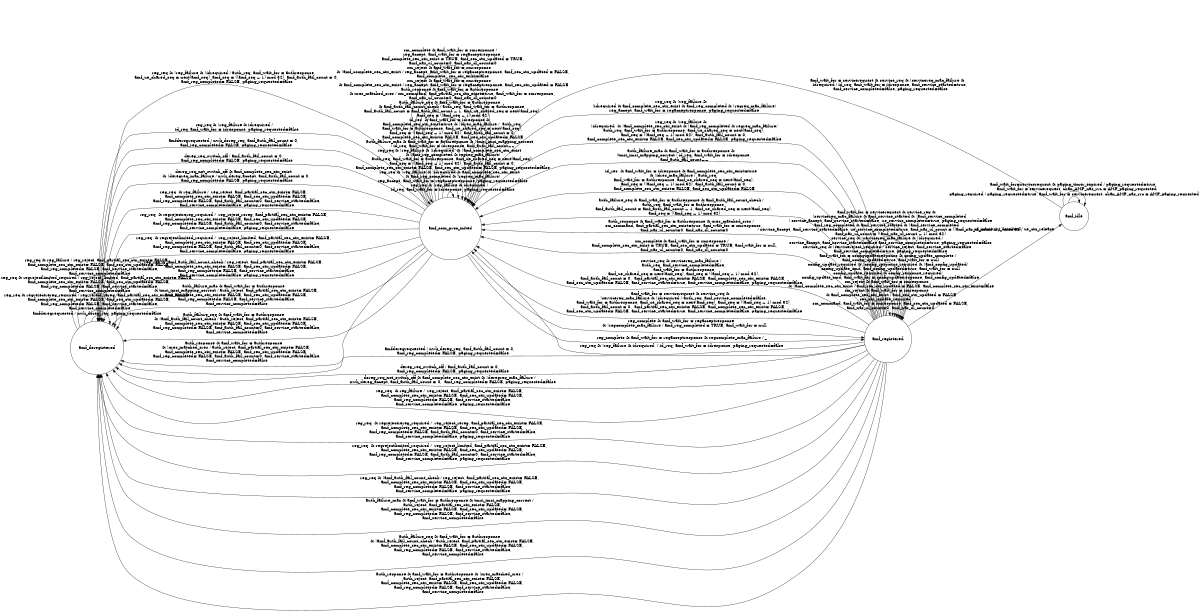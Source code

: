 digraph amf{
rankdir = LR;
size = "8,5"
node [shape = circle, label="amf_deregistered"]amf_deregistered;
node [shape = circle, label="amf_com_proc_inited"]amf_com_proc_inited;
node [shape = circle, label="amf_registered"]amf_registered;
node [shape = circle, label="amf_idle"]amf_idle;


//initial_state: amf_deregistered
//incoming messages: null_action; dereg_req_switch_off; reg_req; dereg_req_not_switch_off; id_res; auth_response; auth_failure_mac; auth_failure_seq; sm_complete; sm_reject; reg_complete; config_update_complete; service_req; ue_dereg_accept
//outgoing messages: null_action; auth_reject; reg_reject; reg_rej_rereg; reg_reject_limited; nwk_dereg_req; service_reject; id_req; auth_req; sm_command; reg_accept; config_update_cmd; service_accept; ue_ctx_release; nwk_dereg_accept;
////rrcincomingmessages: null_action; amf_nas_ul_info_transfer
////rrcoutgoingmessages: null_action; amf_nas_dl_info_transfer
//environment variables: amfderegrequested; reg_failure; idrequired; regreq_mac_failure; deregreq_mac_failure; tmsi_imsi_mapping_correct; idres_mac_failure; xres_matched_sres; regcomplete_mac_failure; amf_config_update_required; sec_ctx_update_required; config_update_required; config_response_required; ue_inactivity_detected; paging_required; servicereq_mac_failure; servicereject_required; paging_timer_expired; regrejectrereg_required; regrejectedlimited_required
//state variables: amf_partial_sec_ctx_exist{true, false}<false>; amf_complete_sec_ctx_exist{true, false}<false>; amf_reg_completed{true, false}<false>; amf_config_updated{true, false}<false>; amf_sec_ctx_updated{true, false}<false>; amf_service_completed{true, false}<true>; amf_service_started{true, false}<false>; paging_requested{true, false}<false>; amf_wait_for{null, idresponse, authresponse, smresponse, regacceptresponse, configupdateresponse, servicerequest}<null>;chan_AMF_rrc_nas{AMF_ul_info_transfer, AMF_rrc_nas_null}<AMF_rrc_nas_null>; chan_AMF_nas_rrc{AMF_dl_info_transfer, AMF_paging_requested, AMF_ctx_release_requested, AMF_nas_rrc_null}<AMF_nas_rrc_null>
//sequence variables: amf_nas_ul_count {0, 32}<0, ((amf_nas_ul_count + 1) mod 32)>; amf_nas_dl_count {0, 32}<0, ((ue_nas_dl_count + 1) mod 32)>; amf_auth_fail_count{0,5}<0,ue_auth_fail_count+1>; amf_seq{0, 32}<ue_seq + 1, ((amf_seq + 1) mod 32), amf_seq>
//define: amf_auth_fail_count_check  := (amf_auth_fail_count < 3)

amf_deregistered -> amf_deregistered [label = "amfderegrequested / nwk_dereg_req, paging_requested=false"]

amf_deregistered -> amf_deregistered [label = "reg_req & regrejectrereg_required / reg_reject_rereg, amf_partial_sec_ctx_exist= FALSE,
    amf_complete_sec_ctx_exist= FALSE, amf_sec_ctx_updated= FALSE, 
    amf_reg_completed= FALSE, amf_service_started=false,
    amf_service_completed=false"]

amf_deregistered -> amf_deregistered [label = "reg_req & regrejectlimited_required / reg_reject_limited, amf_partial_sec_ctx_exist= FALSE,
    amf_complete_sec_ctx_exist= FALSE, amf_sec_ctx_updated= FALSE, 
    amf_reg_completed= FALSE, amf_service_started=false,
    amf_service_completed=false"]


amf_deregistered -> amf_deregistered [label = "reg_req & reg_failure / reg_reject, amf_partial_sec_ctx_exist= FALSE,
    amf_complete_sec_ctx_exist= FALSE, amf_sec_ctx_updated= FALSE, 
    amf_reg_completed= FALSE, amf_service_started=false,
    amf_service_completed=false"]


amf_deregistered -> amf_com_proc_inited [label = "reg_req & !reg_failure & !idrequired / auth_req, amf_wait_for = authresponse, 
    amf_ue_shared_seq = next(amf_seq), amf_seq = ((amf_seq + 1) mod 32), amf_auth_fail_count = 0, 
    amf_reg_completed= FALSE, paging_requested=false"]

amf_deregistered -> amf_com_proc_inited [label = "reg_req & !reg_failure & idrequired /
    id_req, amf_wait_for = idresponse, paging_requested=false"]


amf_com_proc_inited -> amf_deregistered [label = "amfderegrequested / nwk_dereg_req, amf_auth_fail_count = 0, 
    amf_reg_completed= FALSE, paging_requested=false "]

amf_com_proc_inited -> amf_deregistered [label = "dereg_req_switch_off / amf_auth_fail_count = 0, 
    amf_reg_completed= FALSE, paging_requested=false"]

amf_com_proc_inited -> amf_deregistered [label = "dereg_req_not_switch_off & amf_complete_sec_ctx_exist 
    & !deregreq_mac_failure / nwk_dereg_accept, amf_auth_fail_count = 0, 
    amf_reg_completed= FALSE, paging_requested=false"]


amf_com_proc_inited -> amf_deregistered [label = "reg_req  & reg_failure /  reg_reject, amf_partial_sec_ctx_exist= FALSE, 
    amf_complete_sec_ctx_exist= FALSE, amf_sec_ctx_updated= FALSE, 
    amf_reg_completed= FALSE, amf_auth_fail_count=0, amf_service_started=false,
    amf_service_completed=false, paging_requested=false"]

amf_com_proc_inited -> amf_deregistered [label = "reg_req  & regrejectrereg_required /  reg_reject_rereg, amf_partial_sec_ctx_exist= FALSE, 
    amf_complete_sec_ctx_exist= FALSE, amf_sec_ctx_updated= FALSE, 
    amf_reg_completed= FALSE, amf_auth_fail_count=0, amf_service_started=false,
    amf_service_completed=false, paging_requested=false"]

amf_com_proc_inited -> amf_deregistered [label = "reg_req  & regrejectlimited_required /  reg_reject_limited, amf_partial_sec_ctx_exist= FALSE, 
    amf_complete_sec_ctx_exist= FALSE, amf_sec_ctx_updated= FALSE, 
    amf_reg_completed= FALSE, amf_auth_fail_count=0, amf_service_started=false,
    amf_service_completed=false, paging_requested=false"]


amf_com_proc_inited -> amf_com_proc_inited [label = "reg_req & !reg_failure & idrequired / 
    id_req, amf_wait_for = idresponse, paging_requested=false"]

amf_com_proc_inited -> amf_com_proc_inited [label = "reg_req & !reg_failure & !idrequired & amf_complete_sec_ctx_exist 
    & amf_reg_completed & !regreq_mac_failure/
    reg_accept, amf_wait_for = regacceptresponse, paging_requested=false"]

amf_com_proc_inited -> amf_com_proc_inited [label = "reg_req & !reg_failure & !idrequired  & !amf_complete_sec_ctx_exist 
    & !amf_reg_completed & regreq_mac_failure/
    auth_req, amf_wait_for = authresponse, amf_ue_shared_seq = next(amf_seq), 
    amf_seq = ((amf_seq + 1) mod 32), amf_auth_fail_count = 0, 
    amf_complete_sec_ctx_exist= FALSE, amf_sec_ctx_updated= FALSE, paging_requested=false"]



//TODO: Need to recheck whether the following one makes any sense
amf_com_proc_inited -> amf_deregistered [label = "reg_req & !amf_auth_fail_count_check / reg_reject, amf_partial_sec_ctx_exist= FALSE, 
    amf_complete_sec_ctx_exist= FALSE, amf_sec_ctx_updated= FALSE, 
    amf_reg_completed= FALSE, amf_service_started=false,
    amf_service_completed=false, paging_requested=false"]

amf_com_proc_inited -> amf_deregistered [label = "auth_failure_mac & amf_wait_for = authresponse 
    & tmsi_imsi_mapping_correct / auth_reject, amf_partial_sec_ctx_exist= FALSE, 
    amf_complete_sec_ctx_exist= FALSE, amf_sec_ctx_updated= FALSE, 
    amf_reg_completed= FALSE, amf_service_started=false,
    amf_service_completed=false"]

amf_com_proc_inited -> amf_com_proc_inited [label = "auth_failure_mac & amf_wait_for = authresponse & !tmsi_imsi_mapping_correct 
    / id_req, amf_wait_for = idresponse, amf_auth_fail_count++"]

amf_com_proc_inited -> amf_com_proc_inited [label = "id_res  & amf_wait_for = idresponse & 
    amf_complete_sec_ctx_exist=true & !idres_mac_failure /  auth_req, 
    amf_wait_for = authresponse, amf_ue_shared_seq = next(amf_seq), 
    amf_seq = ((amf_seq + 1) mod 32), amf_auth_fail_count = 0, 
    amf_complete_sec_ctx_exist= FALSE, amf_sec_ctx_updated= FALSE"]

amf_com_proc_inited -> amf_com_proc_inited [label = "auth_failure_seq & amf_wait_for = authresponse 
    & amf_auth_fail_count_check / auth_req, amf_wait_for = authresponse, 
    amf_auth_fail_count = amf_auth_fail_count + 1, amf_ue_shared_seq = next(amf_seq), 
    amf_seq = ((amf_seq + 1) mod 32)"]

amf_com_proc_inited -> amf_deregistered [label = "auth_failure_seq & amf_wait_for = authresponse 
    & !amf_auth_fail_count_check / auth_reject, amf_partial_sec_ctx_exist= FALSE, 
    amf_complete_sec_ctx_exist= FALSE, amf_sec_ctx_updated= FALSE, 
    amf_reg_completed= FALSE, amf_auth_fail_count=0, amf_service_started=false,
    amf_service_completed=false"]

amf_com_proc_inited -> amf_com_proc_inited [label = "auth_response & amf_wait_for = authresponse 
    & xres_matched_sres / sm_command, amf_partial_sec_ctx_exist=true, amf_wait_for = smresponse, 
    amf_nas_ul_count=0, amf_nas_dl_count=0"]

//TODO: Need to check the standard
amf_com_proc_inited -> amf_deregistered [label = "auth_response & amf_wait_for = authresponse 
    & !xres_matched_sres / auth_reject, amf_partial_sec_ctx_exist= FALSE, 
    amf_complete_sec_ctx_exist= FALSE, amf_sec_ctx_updated= FALSE, 
    amf_reg_completed= FALSE, amf_auth_fail_count=0, amf_service_started=false,
    amf_service_completed=false"]

amf_com_proc_inited -> amf_com_proc_inited [label = "sm_reject & amf_wait_for = smresponse  
     & amf_complete_sec_ctx_exist / reg_accept, amf_wait_for = regacceptresponse, amf_sec_ctx_updated = FALSE"]

amf_com_proc_inited -> amf_com_proc_inited [label = "sm_reject & amf_wait_for = smresponse  
     & !amf_complete_sec_ctx_exist / reg_accept, amf_wait_for = regacceptresponse, amf_sec_ctx_updated = FALSE, 
    amf_complete_ sec_ctx_exist=false"]

amf_com_proc_inited -> amf_com_proc_inited [label = "sm_complete & amf_wait_for = smresponse /
    reg_accept, amf_wait_for = regacceptresponse, 
    amf_complete_sec_ctx_exist = TRUE, amf_sec_ctx_updated = TRUE,
    amf_nas_ul_count=0, amf_nas_dl_count=0"]


amf_com_proc_inited -> amf_registered [label = "reg_complete & amf_wait_for = regacceptresponse 
    & !regcomplete_mac_failure / amf_reg_completed = TRUE, amf_wait_for = null"]

amf_com_proc_inited -> amf_registered [label = "reg_complete & amf_wait_for = regacceptresponse & regcomplete_mac_failure / _"]


amf_registered -> amf_deregistered [label = "amfderegrequested / nwk_dereg_req, amf_auth_fail_count = 0, 
    amf_reg_completed= FALSE, paging_requested=false"]

amf_registered -> amf_deregistered [label = "dereg_req_switch_off / amf_auth_fail_count = 0, 
    amf_reg_completed= FALSE, paging_requested=false"]

amf_registered -> amf_deregistered [label = "dereg_req_not_switch_off & amf_complete_sec_ctx_exist & !deregreq_mac_failure / 
    nwk_dereg_accept, amf_auth_fail_count = 0,  amf_reg_completed= FALSE, paging_requested=false"]


amf_registered -> amf_deregistered [label = "reg_req  & reg_failure /  reg_reject, amf_partial_sec_ctx_exist= FALSE, 
    amf_complete_sec_ctx_exist= FALSE, amf_sec_ctx_updated= FALSE, 
    amf_reg_completed= FALSE, amf_service_started=false,
    amf_service_completed=false, paging_requested=false"]

amf_registered -> amf_deregistered [label = "reg_req  & regrejectrereg_required /  reg_reject_rereg, amf_partial_sec_ctx_exist= FALSE, 
    amf_complete_sec_ctx_exist= FALSE, amf_sec_ctx_updated= FALSE, 
    amf_reg_completed= FALSE, amf_auth_fail_count=0, amf_service_started=false,
    amf_service_completed=false, paging_requested=false"]

amf_registered -> amf_deregistered [label = "reg_req  & regrejectlimited_required /  reg_reject_limited, amf_partial_sec_ctx_exist= FALSE, 
    amf_complete_sec_ctx_exist= FALSE, amf_sec_ctx_updated= FALSE, 
    amf_reg_completed= FALSE, amf_auth_fail_count=0, amf_service_started=false,
    amf_service_completed=false, paging_requested=false"]

amf_registered -> amf_com_proc_inited [label = "reg_req & !reg_failure & idrequired  / id_req, amf_wait_for = idresponse, paging_requested=false"]

amf_registered -> amf_com_proc_inited [label = "reg_req & !reg_failure & 
    !idrequired & amf_complete_sec_ctx_exist & amf_reg_completed & !regreq_mac_failure/
    reg_accept, amf_wait_for = regacceptresponse, paging_requested=false"]

amf_registered-> amf_com_proc_inited [label = "reg_req & !reg_failure & 
    !idrequired  & !amf_complete_sec_ctx_exist & !amf_reg_completed & regreq_mac_failure/
    auth_req, amf_wait_for = authresponse, amf_ue_shared_seq = next(amf_seq), 
    amf_seq = ((amf_seq + 1) mod 32), amf_auth_fail_count = 0, 
    amf_complete_sec_ctx_exist= FALSE, amf_sec_ctx_updated= FALSE, paging_requested=false"]


amf_registered -> amf_deregistered [label = "reg_req & !amf_auth_fail_count_check / reg_reject, amf_partial_sec_ctx_exist= FALSE, 
    amf_complete_sec_ctx_exist= FALSE, amf_sec_ctx_updated= FALSE, 
    amf_reg_completed= FALSE, amf_service_started=false,
    amf_service_completed=false, paging_requested=false"]

amf_registered -> amf_deregistered [label = "auth_failure_mac & amf_wait_for = authresponse & tmsi_imsi_mapping_correct / 
    auth_reject, amf_partial_sec_ctx_exist= FALSE, 
    amf_complete_sec_ctx_exist= FALSE, amf_sec_ctx_updated= FALSE, 
    amf_reg_completed= FALSE, amf_service_started=false,
    amf_service_completed=false"]

amf_registered -> amf_com_proc_inited [label = "auth_failure_mac & amf_wait_for = authresponse & 
    !tmsi_imsi_mapping_correct / id_req, amf_wait_for = idresponse, 
    amf_auth_fail_count++"]

amf_registered -> amf_com_proc_inited [label = "id_res  & amf_wait_for = idresponse & amf_complete_sec_ctx_exist=true 
    & !idres_mac_failure /  auth_req, 
    amf_wait_for = authresponse, amf_ue_shared_seq = next(amf_seq), 
    amf_seq = ((amf_seq + 1) mod 32), amf_auth_fail_count = 0, 
    amf_complete_sec_ctx_exist= FALSE, amf_sec_ctx_updated= FALSE"]

amf_registered-> amf_com_proc_inited [label = "auth_failure_seq & amf_wait_for = authresponse & amf_auth_fail_count_check / 
    auth_req, amf_wait_for = authresponse, 
    amf_auth_fail_count = amf_auth_fail_count + 1, amf_ue_shared_seq = next(amf_seq), 
    amf_seq = ((amf_seq + 1) mod 32)"]

amf_registered -> amf_deregistered [label = "auth_failure_seq & amf_wait_for = authresponse 
    & !amf_auth_fail_count_check / auth_reject, amf_partial_sec_ctx_exist= FALSE, 
    amf_complete_sec_ctx_exist= FALSE, amf_sec_ctx_updated= FALSE, 
    amf_reg_completed= FALSE, amf_service_started=false,
    amf_service_completed=false"]

amf_registered -> amf_com_proc_inited [label = "auth_response & amf_wait_for = authresponse & xres_matched_sres / 
    sm_command, amf_partial_sec_ctx_exist=true, amf_wait_for = smresponse, 
    amf_nas_ul_count=0, amf_nas_dl_count=0"]

//TODO: Need to check the standard
amf_registered -> amf_deregistered [label = "auth_response & amf_wait_for = authresponse & !xres_matched_sres / 
    auth_reject, amf_partial_sec_ctx_exist= FALSE, 
    amf_complete_sec_ctx_exist= FALSE, amf_sec_ctx_updated= FALSE, 
    amf_reg_completed= FALSE, amf_service_started=false,
    amf_service_completed=false"]

amf_registered -> amf_registered [label = "sec_ctx_update_required /  
    sm_command, amf_wait_for = smresponse, amf_sec_ctx_updated = FALSE,
    amf_nas_ul_count=0, amf_nas_dl_count=0"]

amf_registered -> amf_registered [label = "sm_reject & amf_wait_for = smresponse  
     & amf_complete_sec_ctx_exist / amf_sec_ctx_updated = FALSE"]

amf_registered -> amf_registered [label = "sm_reject & amf_wait_for = smresponse  
     & !amf_complete_sec_ctx_exist / amf_sec_ctx_updated = FALSE, amf_complete_sec_ctx_exist=false"]

amf_registered -> amf_com_proc_inited [label = "sm_complete & amf_wait_for = smresponse /
    amf_complete_sec_ctx_exist = TRUE, amf_sec_ctx_updated = TRUE, amf_wait_for = null,
    amf_nas_ul_count=0, amf_nas_dl_count=0"]

//// RESUME FROM HERE
amf_registered -> amf_registered [label = "config_update_required & config_response_required/
    config_update_cmd, amf_wait_for = configupdateresponse, amf_config_updated=false"]

amf_registered -> amf_registered [label = "config_update_required & !config_response_required & !amf_config_updated/
    config_update_cmd, amf_config_updated=true, amf_wait_for = null"]

amf_registered -> amf_registered [label = "amf_wait_for = configupdateresponse & config_update_complete /
    amf_config_updated=true, amf_wait_for = null"]

amf_registered -> amf_idle [label = "ue_inactivity_detected / ue_ctx_release"]

amf_registered -> amf_registered [label = "service_req & !servicereject_required / service_reject, amf_service_started=false,
    amf_service_completed=true, paging_requested=false"]

amf_registered -> amf_registered [label = "service_req & !servicereq_mac_failure & !idrequired / 
    service_accept, amf_service_started=false amf_service_completed=true, paging_requested=false"]

amf_registered -> amf_com_proc_inited [label = "service_req & servicereq_mac_failure / 
    auth_req, amf_service_completed=false, 
    amf_wait_for = authresponse,
    amf_ue_shared_seq = next(amf_seq), amf_seq = ((amf_seq + 1) mod 32), 
    amf_auth_fail_count = 0,  amf_partial_sec_ctx_exist= FALSE, amf_complete_sec_ctx_exist= FALSE,  
    amf_sec_ctx_updated= FALSE, amf_service_started=true, amf_service_completed=false, paging_requested=false"]

amf_registered -> amf_registered [label="amf_reg_completed & amf_service_started & !amf_service_completed  
    / service_accept, amf_service_started=false, ue_service_completed=true, amf_nas_ul_count = ((amf_nas_ul_count + 1) mod 32), 
    amf_nas_ul_count = ((amf_nas_ul_count + 1) mod 32)"]


amf_idle -> amf_idle [label = "paging_required / paging_requested=true, amf_wait_for = servicerequest, chan_AMF_nas_rrc = AMF_paging_requested"] 

amf_idle -> amf_idle [label = "amf_wait_for=servicerequest & paging_timer_expired / paging_requested=true, 
    amf_wait_for = servicerequest, chan_AMF_nas_rrc = AMF_paging_requested"] 

amf_idle -> amf_com_proc_inited [label = "amf_wait_for = servicerequest & service_req & !servicereq_mac_failure & 
    idrequired / id_req, amf_wait_for = idresponse, amf_service_started=true, 
    amf_service_completed=false, paging_requested=false"]

amf_registered -> amf_com_proc_inited [label = "amf_wait_for = servicerequest & service_req &  
    !servicereq_mac_failure & !idrequired / auth_req, amf_service_completed=false, 
    amf_wait_for = authresponse, amf_ue_shared_seq = next(amf_seq), amf_seq = ((amf_seq + 1) mod 32), 
    amf_auth_fail_count = 0,  amf_partial_sec_ctx_exist= FALSE, amf_complete_sec_ctx_exist= FALSE,  
    amf_sec_ctx_updated= FALSE, amf_service_started=true, amf_service_completed=false, paging_requested=false"]

amf_registered -> amf_registered [label="amf_wait_for = servicerequest & service_req &  
    !servicereq_mac_failure & amf_service_started & !amf_service_completed  
    / service_accept, amf_service_started=false, ue_service_completed=true, paging_requested=false"]

}
